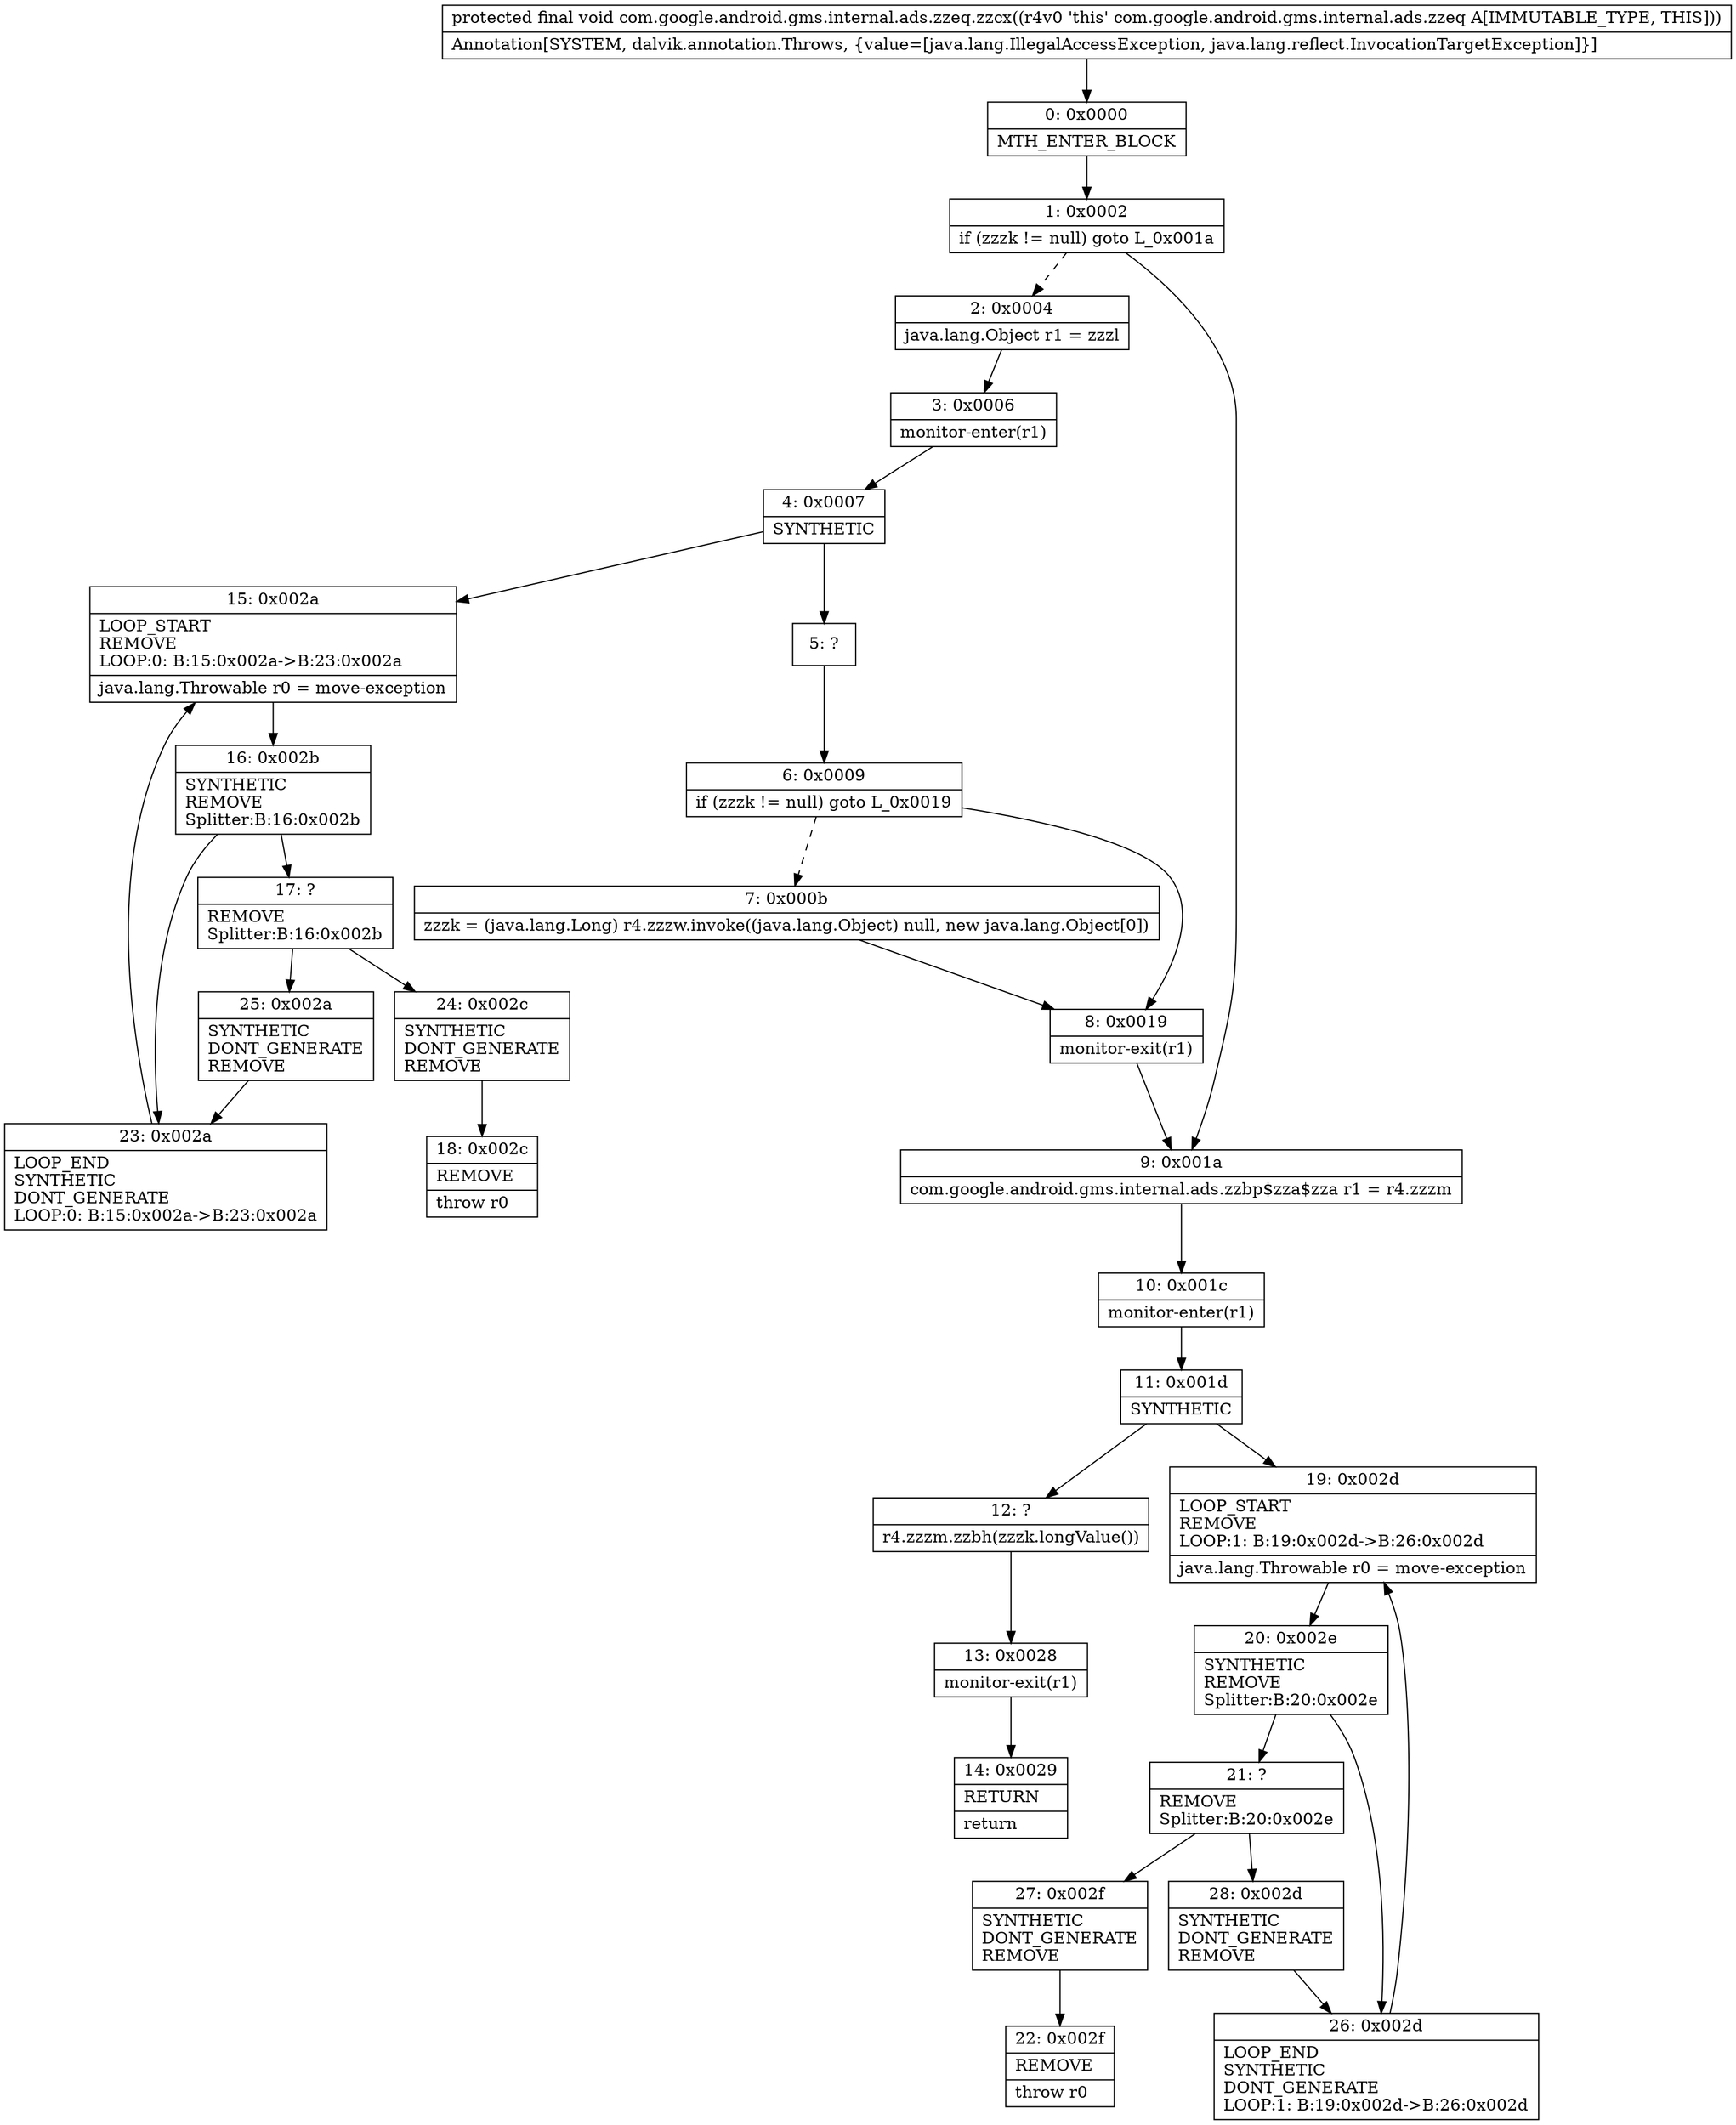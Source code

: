 digraph "CFG forcom.google.android.gms.internal.ads.zzeq.zzcx()V" {
Node_0 [shape=record,label="{0\:\ 0x0000|MTH_ENTER_BLOCK\l}"];
Node_1 [shape=record,label="{1\:\ 0x0002|if (zzzk != null) goto L_0x001a\l}"];
Node_2 [shape=record,label="{2\:\ 0x0004|java.lang.Object r1 = zzzl\l}"];
Node_3 [shape=record,label="{3\:\ 0x0006|monitor\-enter(r1)\l}"];
Node_4 [shape=record,label="{4\:\ 0x0007|SYNTHETIC\l}"];
Node_5 [shape=record,label="{5\:\ ?}"];
Node_6 [shape=record,label="{6\:\ 0x0009|if (zzzk != null) goto L_0x0019\l}"];
Node_7 [shape=record,label="{7\:\ 0x000b|zzzk = (java.lang.Long) r4.zzzw.invoke((java.lang.Object) null, new java.lang.Object[0])\l}"];
Node_8 [shape=record,label="{8\:\ 0x0019|monitor\-exit(r1)\l}"];
Node_9 [shape=record,label="{9\:\ 0x001a|com.google.android.gms.internal.ads.zzbp$zza$zza r1 = r4.zzzm\l}"];
Node_10 [shape=record,label="{10\:\ 0x001c|monitor\-enter(r1)\l}"];
Node_11 [shape=record,label="{11\:\ 0x001d|SYNTHETIC\l}"];
Node_12 [shape=record,label="{12\:\ ?|r4.zzzm.zzbh(zzzk.longValue())\l}"];
Node_13 [shape=record,label="{13\:\ 0x0028|monitor\-exit(r1)\l}"];
Node_14 [shape=record,label="{14\:\ 0x0029|RETURN\l|return\l}"];
Node_15 [shape=record,label="{15\:\ 0x002a|LOOP_START\lREMOVE\lLOOP:0: B:15:0x002a\-\>B:23:0x002a\l|java.lang.Throwable r0 = move\-exception\l}"];
Node_16 [shape=record,label="{16\:\ 0x002b|SYNTHETIC\lREMOVE\lSplitter:B:16:0x002b\l}"];
Node_17 [shape=record,label="{17\:\ ?|REMOVE\lSplitter:B:16:0x002b\l}"];
Node_18 [shape=record,label="{18\:\ 0x002c|REMOVE\l|throw r0\l}"];
Node_19 [shape=record,label="{19\:\ 0x002d|LOOP_START\lREMOVE\lLOOP:1: B:19:0x002d\-\>B:26:0x002d\l|java.lang.Throwable r0 = move\-exception\l}"];
Node_20 [shape=record,label="{20\:\ 0x002e|SYNTHETIC\lREMOVE\lSplitter:B:20:0x002e\l}"];
Node_21 [shape=record,label="{21\:\ ?|REMOVE\lSplitter:B:20:0x002e\l}"];
Node_22 [shape=record,label="{22\:\ 0x002f|REMOVE\l|throw r0\l}"];
Node_23 [shape=record,label="{23\:\ 0x002a|LOOP_END\lSYNTHETIC\lDONT_GENERATE\lLOOP:0: B:15:0x002a\-\>B:23:0x002a\l}"];
Node_24 [shape=record,label="{24\:\ 0x002c|SYNTHETIC\lDONT_GENERATE\lREMOVE\l}"];
Node_25 [shape=record,label="{25\:\ 0x002a|SYNTHETIC\lDONT_GENERATE\lREMOVE\l}"];
Node_26 [shape=record,label="{26\:\ 0x002d|LOOP_END\lSYNTHETIC\lDONT_GENERATE\lLOOP:1: B:19:0x002d\-\>B:26:0x002d\l}"];
Node_27 [shape=record,label="{27\:\ 0x002f|SYNTHETIC\lDONT_GENERATE\lREMOVE\l}"];
Node_28 [shape=record,label="{28\:\ 0x002d|SYNTHETIC\lDONT_GENERATE\lREMOVE\l}"];
MethodNode[shape=record,label="{protected final void com.google.android.gms.internal.ads.zzeq.zzcx((r4v0 'this' com.google.android.gms.internal.ads.zzeq A[IMMUTABLE_TYPE, THIS]))  | Annotation[SYSTEM, dalvik.annotation.Throws, \{value=[java.lang.IllegalAccessException, java.lang.reflect.InvocationTargetException]\}]\l}"];
MethodNode -> Node_0;
Node_0 -> Node_1;
Node_1 -> Node_2[style=dashed];
Node_1 -> Node_9;
Node_2 -> Node_3;
Node_3 -> Node_4;
Node_4 -> Node_5;
Node_4 -> Node_15;
Node_5 -> Node_6;
Node_6 -> Node_7[style=dashed];
Node_6 -> Node_8;
Node_7 -> Node_8;
Node_8 -> Node_9;
Node_9 -> Node_10;
Node_10 -> Node_11;
Node_11 -> Node_12;
Node_11 -> Node_19;
Node_12 -> Node_13;
Node_13 -> Node_14;
Node_15 -> Node_16;
Node_16 -> Node_17;
Node_16 -> Node_23;
Node_17 -> Node_24;
Node_17 -> Node_25;
Node_19 -> Node_20;
Node_20 -> Node_21;
Node_20 -> Node_26;
Node_21 -> Node_27;
Node_21 -> Node_28;
Node_23 -> Node_15;
Node_24 -> Node_18;
Node_25 -> Node_23;
Node_26 -> Node_19;
Node_27 -> Node_22;
Node_28 -> Node_26;
}

